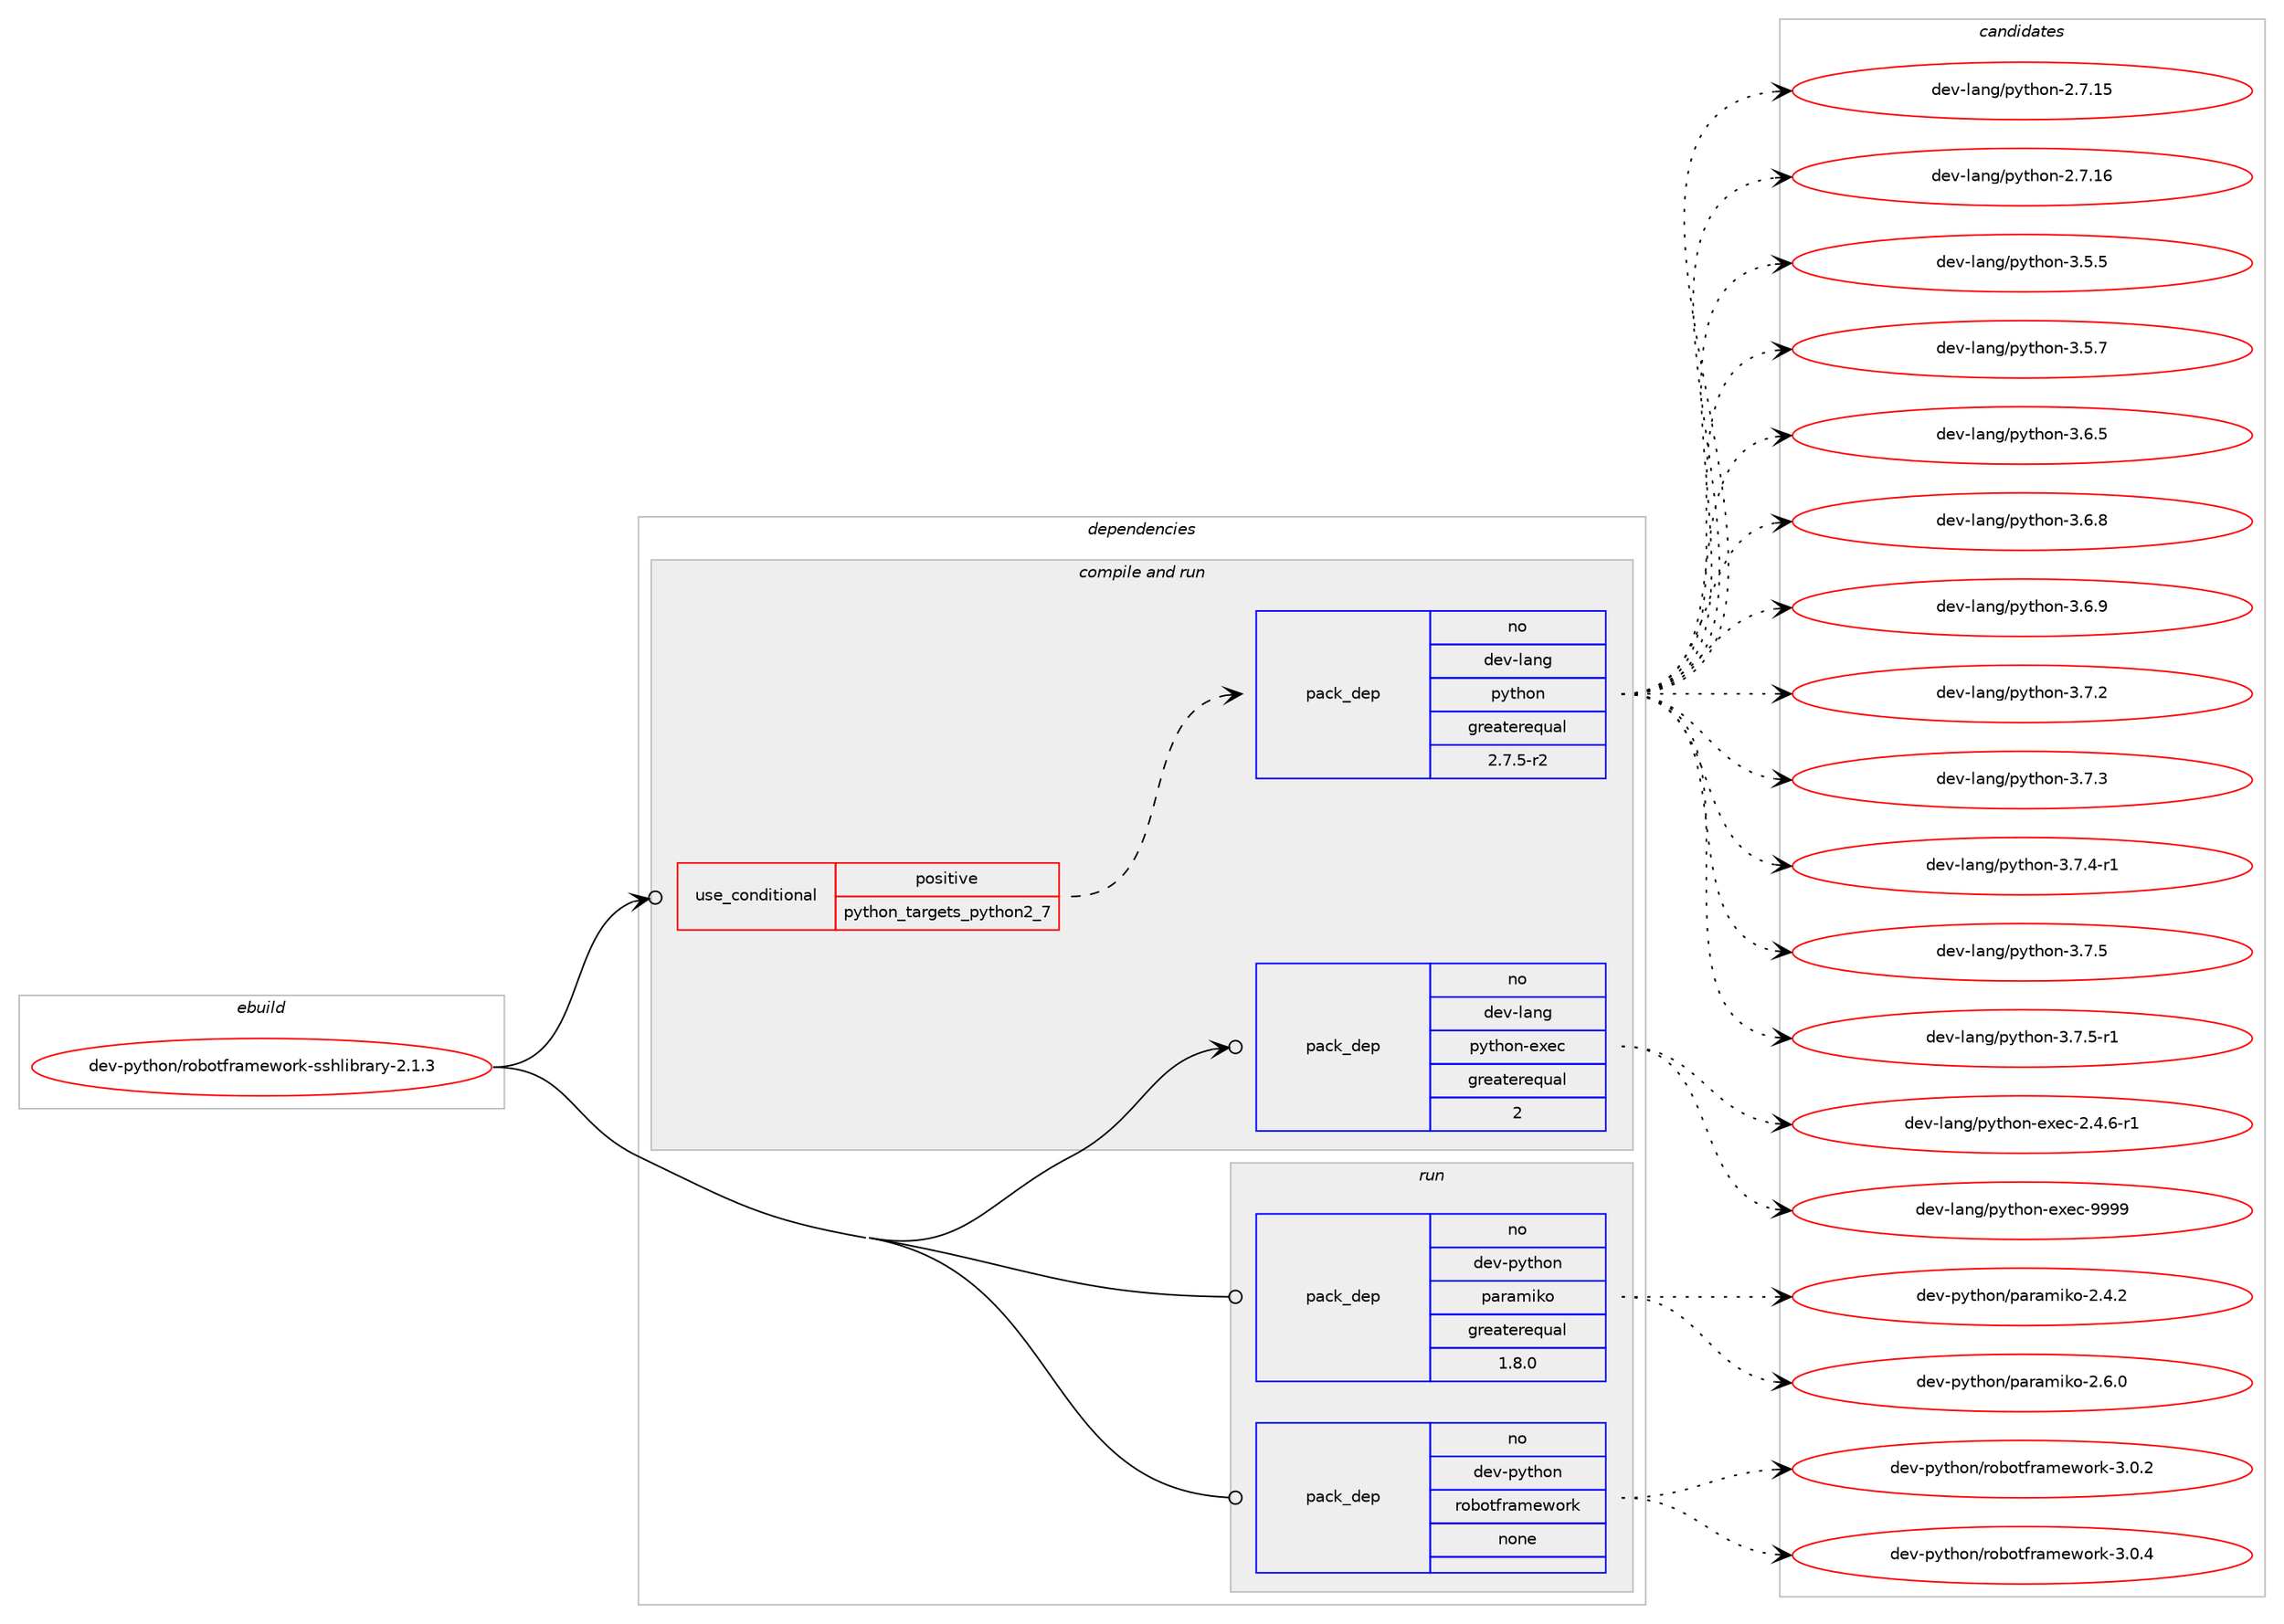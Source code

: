 digraph prolog {

# *************
# Graph options
# *************

newrank=true;
concentrate=true;
compound=true;
graph [rankdir=LR,fontname=Helvetica,fontsize=10,ranksep=1.5];#, ranksep=2.5, nodesep=0.2];
edge  [arrowhead=vee];
node  [fontname=Helvetica,fontsize=10];

# **********
# The ebuild
# **********

subgraph cluster_leftcol {
color=gray;
rank=same;
label=<<i>ebuild</i>>;
id [label="dev-python/robotframework-sshlibrary-2.1.3", color=red, width=4, href="../dev-python/robotframework-sshlibrary-2.1.3.svg"];
}

# ****************
# The dependencies
# ****************

subgraph cluster_midcol {
color=gray;
label=<<i>dependencies</i>>;
subgraph cluster_compile {
fillcolor="#eeeeee";
style=filled;
label=<<i>compile</i>>;
}
subgraph cluster_compileandrun {
fillcolor="#eeeeee";
style=filled;
label=<<i>compile and run</i>>;
subgraph cond148780 {
dependency635587 [label=<<TABLE BORDER="0" CELLBORDER="1" CELLSPACING="0" CELLPADDING="4"><TR><TD ROWSPAN="3" CELLPADDING="10">use_conditional</TD></TR><TR><TD>positive</TD></TR><TR><TD>python_targets_python2_7</TD></TR></TABLE>>, shape=none, color=red];
subgraph pack474926 {
dependency635588 [label=<<TABLE BORDER="0" CELLBORDER="1" CELLSPACING="0" CELLPADDING="4" WIDTH="220"><TR><TD ROWSPAN="6" CELLPADDING="30">pack_dep</TD></TR><TR><TD WIDTH="110">no</TD></TR><TR><TD>dev-lang</TD></TR><TR><TD>python</TD></TR><TR><TD>greaterequal</TD></TR><TR><TD>2.7.5-r2</TD></TR></TABLE>>, shape=none, color=blue];
}
dependency635587:e -> dependency635588:w [weight=20,style="dashed",arrowhead="vee"];
}
id:e -> dependency635587:w [weight=20,style="solid",arrowhead="odotvee"];
subgraph pack474927 {
dependency635589 [label=<<TABLE BORDER="0" CELLBORDER="1" CELLSPACING="0" CELLPADDING="4" WIDTH="220"><TR><TD ROWSPAN="6" CELLPADDING="30">pack_dep</TD></TR><TR><TD WIDTH="110">no</TD></TR><TR><TD>dev-lang</TD></TR><TR><TD>python-exec</TD></TR><TR><TD>greaterequal</TD></TR><TR><TD>2</TD></TR></TABLE>>, shape=none, color=blue];
}
id:e -> dependency635589:w [weight=20,style="solid",arrowhead="odotvee"];
}
subgraph cluster_run {
fillcolor="#eeeeee";
style=filled;
label=<<i>run</i>>;
subgraph pack474928 {
dependency635590 [label=<<TABLE BORDER="0" CELLBORDER="1" CELLSPACING="0" CELLPADDING="4" WIDTH="220"><TR><TD ROWSPAN="6" CELLPADDING="30">pack_dep</TD></TR><TR><TD WIDTH="110">no</TD></TR><TR><TD>dev-python</TD></TR><TR><TD>paramiko</TD></TR><TR><TD>greaterequal</TD></TR><TR><TD>1.8.0</TD></TR></TABLE>>, shape=none, color=blue];
}
id:e -> dependency635590:w [weight=20,style="solid",arrowhead="odot"];
subgraph pack474929 {
dependency635591 [label=<<TABLE BORDER="0" CELLBORDER="1" CELLSPACING="0" CELLPADDING="4" WIDTH="220"><TR><TD ROWSPAN="6" CELLPADDING="30">pack_dep</TD></TR><TR><TD WIDTH="110">no</TD></TR><TR><TD>dev-python</TD></TR><TR><TD>robotframework</TD></TR><TR><TD>none</TD></TR><TR><TD></TD></TR></TABLE>>, shape=none, color=blue];
}
id:e -> dependency635591:w [weight=20,style="solid",arrowhead="odot"];
}
}

# **************
# The candidates
# **************

subgraph cluster_choices {
rank=same;
color=gray;
label=<<i>candidates</i>>;

subgraph choice474926 {
color=black;
nodesep=1;
choice10010111845108971101034711212111610411111045504655464953 [label="dev-lang/python-2.7.15", color=red, width=4,href="../dev-lang/python-2.7.15.svg"];
choice10010111845108971101034711212111610411111045504655464954 [label="dev-lang/python-2.7.16", color=red, width=4,href="../dev-lang/python-2.7.16.svg"];
choice100101118451089711010347112121116104111110455146534653 [label="dev-lang/python-3.5.5", color=red, width=4,href="../dev-lang/python-3.5.5.svg"];
choice100101118451089711010347112121116104111110455146534655 [label="dev-lang/python-3.5.7", color=red, width=4,href="../dev-lang/python-3.5.7.svg"];
choice100101118451089711010347112121116104111110455146544653 [label="dev-lang/python-3.6.5", color=red, width=4,href="../dev-lang/python-3.6.5.svg"];
choice100101118451089711010347112121116104111110455146544656 [label="dev-lang/python-3.6.8", color=red, width=4,href="../dev-lang/python-3.6.8.svg"];
choice100101118451089711010347112121116104111110455146544657 [label="dev-lang/python-3.6.9", color=red, width=4,href="../dev-lang/python-3.6.9.svg"];
choice100101118451089711010347112121116104111110455146554650 [label="dev-lang/python-3.7.2", color=red, width=4,href="../dev-lang/python-3.7.2.svg"];
choice100101118451089711010347112121116104111110455146554651 [label="dev-lang/python-3.7.3", color=red, width=4,href="../dev-lang/python-3.7.3.svg"];
choice1001011184510897110103471121211161041111104551465546524511449 [label="dev-lang/python-3.7.4-r1", color=red, width=4,href="../dev-lang/python-3.7.4-r1.svg"];
choice100101118451089711010347112121116104111110455146554653 [label="dev-lang/python-3.7.5", color=red, width=4,href="../dev-lang/python-3.7.5.svg"];
choice1001011184510897110103471121211161041111104551465546534511449 [label="dev-lang/python-3.7.5-r1", color=red, width=4,href="../dev-lang/python-3.7.5-r1.svg"];
dependency635588:e -> choice10010111845108971101034711212111610411111045504655464953:w [style=dotted,weight="100"];
dependency635588:e -> choice10010111845108971101034711212111610411111045504655464954:w [style=dotted,weight="100"];
dependency635588:e -> choice100101118451089711010347112121116104111110455146534653:w [style=dotted,weight="100"];
dependency635588:e -> choice100101118451089711010347112121116104111110455146534655:w [style=dotted,weight="100"];
dependency635588:e -> choice100101118451089711010347112121116104111110455146544653:w [style=dotted,weight="100"];
dependency635588:e -> choice100101118451089711010347112121116104111110455146544656:w [style=dotted,weight="100"];
dependency635588:e -> choice100101118451089711010347112121116104111110455146544657:w [style=dotted,weight="100"];
dependency635588:e -> choice100101118451089711010347112121116104111110455146554650:w [style=dotted,weight="100"];
dependency635588:e -> choice100101118451089711010347112121116104111110455146554651:w [style=dotted,weight="100"];
dependency635588:e -> choice1001011184510897110103471121211161041111104551465546524511449:w [style=dotted,weight="100"];
dependency635588:e -> choice100101118451089711010347112121116104111110455146554653:w [style=dotted,weight="100"];
dependency635588:e -> choice1001011184510897110103471121211161041111104551465546534511449:w [style=dotted,weight="100"];
}
subgraph choice474927 {
color=black;
nodesep=1;
choice10010111845108971101034711212111610411111045101120101994550465246544511449 [label="dev-lang/python-exec-2.4.6-r1", color=red, width=4,href="../dev-lang/python-exec-2.4.6-r1.svg"];
choice10010111845108971101034711212111610411111045101120101994557575757 [label="dev-lang/python-exec-9999", color=red, width=4,href="../dev-lang/python-exec-9999.svg"];
dependency635589:e -> choice10010111845108971101034711212111610411111045101120101994550465246544511449:w [style=dotted,weight="100"];
dependency635589:e -> choice10010111845108971101034711212111610411111045101120101994557575757:w [style=dotted,weight="100"];
}
subgraph choice474928 {
color=black;
nodesep=1;
choice10010111845112121116104111110471129711497109105107111455046524650 [label="dev-python/paramiko-2.4.2", color=red, width=4,href="../dev-python/paramiko-2.4.2.svg"];
choice10010111845112121116104111110471129711497109105107111455046544648 [label="dev-python/paramiko-2.6.0", color=red, width=4,href="../dev-python/paramiko-2.6.0.svg"];
dependency635590:e -> choice10010111845112121116104111110471129711497109105107111455046524650:w [style=dotted,weight="100"];
dependency635590:e -> choice10010111845112121116104111110471129711497109105107111455046544648:w [style=dotted,weight="100"];
}
subgraph choice474929 {
color=black;
nodesep=1;
choice10010111845112121116104111110471141119811111610211497109101119111114107455146484650 [label="dev-python/robotframework-3.0.2", color=red, width=4,href="../dev-python/robotframework-3.0.2.svg"];
choice10010111845112121116104111110471141119811111610211497109101119111114107455146484652 [label="dev-python/robotframework-3.0.4", color=red, width=4,href="../dev-python/robotframework-3.0.4.svg"];
dependency635591:e -> choice10010111845112121116104111110471141119811111610211497109101119111114107455146484650:w [style=dotted,weight="100"];
dependency635591:e -> choice10010111845112121116104111110471141119811111610211497109101119111114107455146484652:w [style=dotted,weight="100"];
}
}

}
